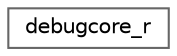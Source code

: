 digraph "Graphical Class Hierarchy"
{
 // LATEX_PDF_SIZE
  bgcolor="transparent";
  edge [fontname=Helvetica,fontsize=10,labelfontname=Helvetica,labelfontsize=10];
  node [fontname=Helvetica,fontsize=10,shape=box,height=0.2,width=0.4];
  rankdir="LR";
  Node0 [id="Node000000",label="debugcore_r",height=0.2,width=0.4,color="grey40", fillcolor="white", style="filled",URL="$structdebugcore__r.html",tooltip=" "];
}

